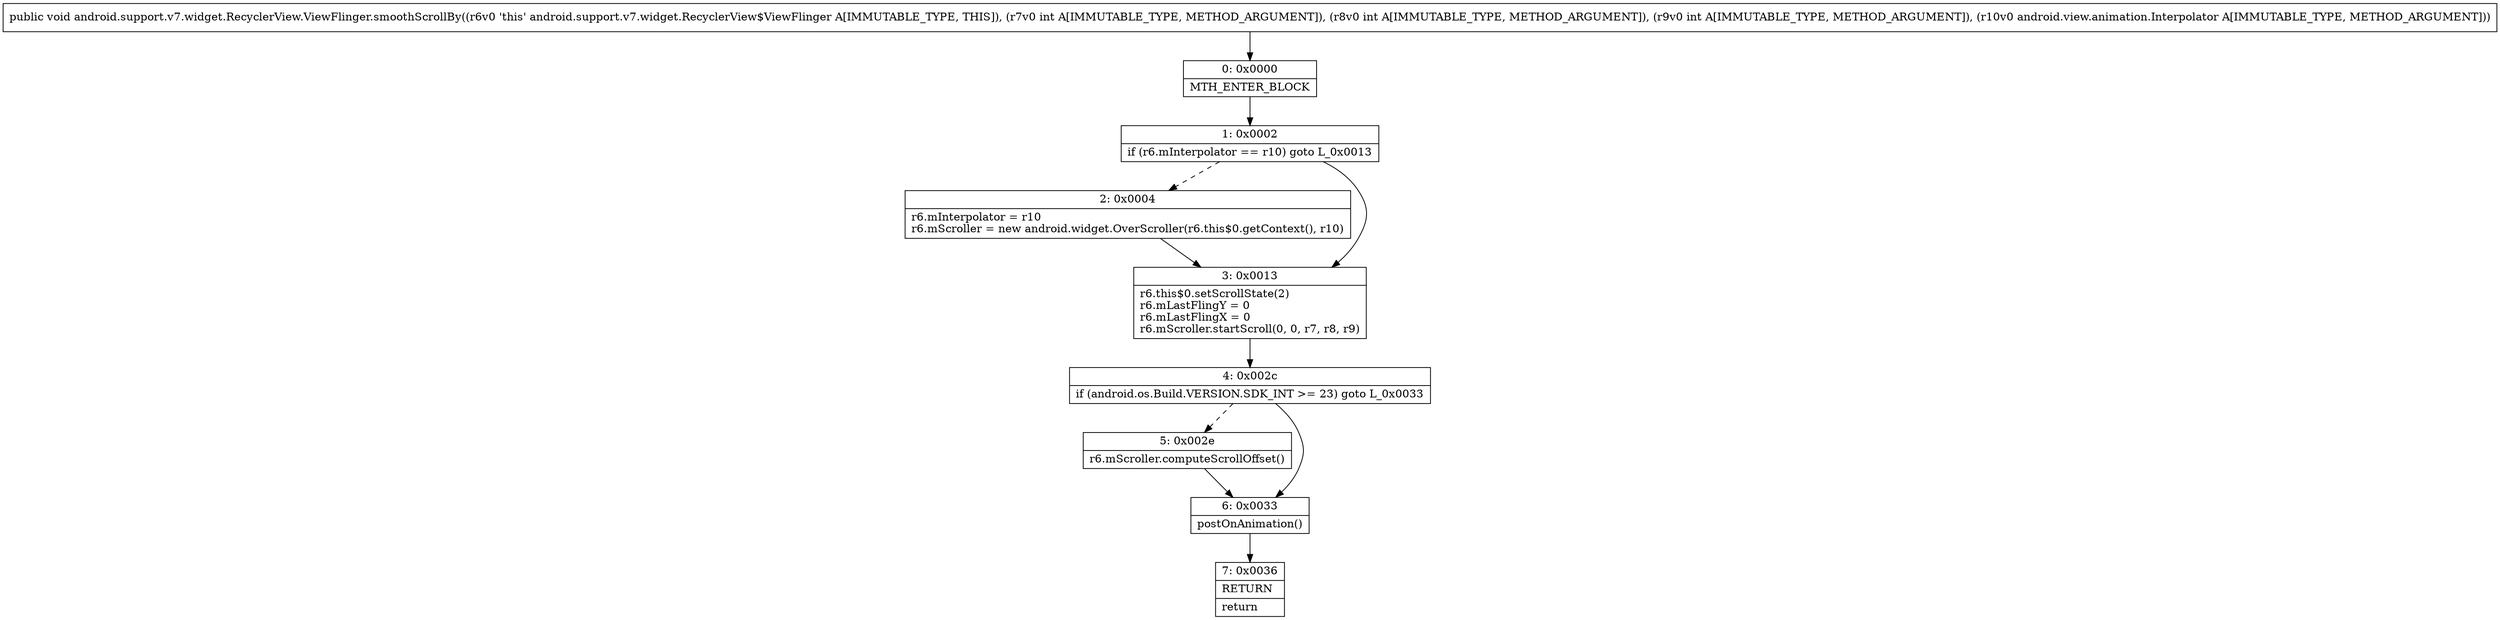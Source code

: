 digraph "CFG forandroid.support.v7.widget.RecyclerView.ViewFlinger.smoothScrollBy(IIILandroid\/view\/animation\/Interpolator;)V" {
Node_0 [shape=record,label="{0\:\ 0x0000|MTH_ENTER_BLOCK\l}"];
Node_1 [shape=record,label="{1\:\ 0x0002|if (r6.mInterpolator == r10) goto L_0x0013\l}"];
Node_2 [shape=record,label="{2\:\ 0x0004|r6.mInterpolator = r10\lr6.mScroller = new android.widget.OverScroller(r6.this$0.getContext(), r10)\l}"];
Node_3 [shape=record,label="{3\:\ 0x0013|r6.this$0.setScrollState(2)\lr6.mLastFlingY = 0\lr6.mLastFlingX = 0\lr6.mScroller.startScroll(0, 0, r7, r8, r9)\l}"];
Node_4 [shape=record,label="{4\:\ 0x002c|if (android.os.Build.VERSION.SDK_INT \>= 23) goto L_0x0033\l}"];
Node_5 [shape=record,label="{5\:\ 0x002e|r6.mScroller.computeScrollOffset()\l}"];
Node_6 [shape=record,label="{6\:\ 0x0033|postOnAnimation()\l}"];
Node_7 [shape=record,label="{7\:\ 0x0036|RETURN\l|return\l}"];
MethodNode[shape=record,label="{public void android.support.v7.widget.RecyclerView.ViewFlinger.smoothScrollBy((r6v0 'this' android.support.v7.widget.RecyclerView$ViewFlinger A[IMMUTABLE_TYPE, THIS]), (r7v0 int A[IMMUTABLE_TYPE, METHOD_ARGUMENT]), (r8v0 int A[IMMUTABLE_TYPE, METHOD_ARGUMENT]), (r9v0 int A[IMMUTABLE_TYPE, METHOD_ARGUMENT]), (r10v0 android.view.animation.Interpolator A[IMMUTABLE_TYPE, METHOD_ARGUMENT])) }"];
MethodNode -> Node_0;
Node_0 -> Node_1;
Node_1 -> Node_2[style=dashed];
Node_1 -> Node_3;
Node_2 -> Node_3;
Node_3 -> Node_4;
Node_4 -> Node_5[style=dashed];
Node_4 -> Node_6;
Node_5 -> Node_6;
Node_6 -> Node_7;
}


